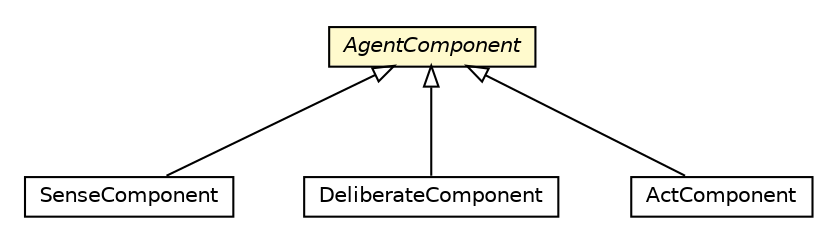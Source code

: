#!/usr/local/bin/dot
#
# Class diagram 
# Generated by UMLGraph version R5_6 (http://www.umlgraph.org/)
#

digraph G {
	edge [fontname="Helvetica",fontsize=10,labelfontname="Helvetica",labelfontsize=10];
	node [fontname="Helvetica",fontsize=10,shape=plaintext];
	nodesep=0.25;
	ranksep=0.5;
	// jason.infra.components.SenseComponent
	c9956 [label=<<table title="jason.infra.components.SenseComponent" border="0" cellborder="1" cellspacing="0" cellpadding="2" port="p" href="./SenseComponent.html">
		<tr><td><table border="0" cellspacing="0" cellpadding="1">
<tr><td align="center" balign="center"> SenseComponent </td></tr>
		</table></td></tr>
		</table>>, URL="./SenseComponent.html", fontname="Helvetica", fontcolor="black", fontsize=10.0];
	// jason.infra.components.DeliberateComponent
	c9957 [label=<<table title="jason.infra.components.DeliberateComponent" border="0" cellborder="1" cellspacing="0" cellpadding="2" port="p" href="./DeliberateComponent.html">
		<tr><td><table border="0" cellspacing="0" cellpadding="1">
<tr><td align="center" balign="center"> DeliberateComponent </td></tr>
		</table></td></tr>
		</table>>, URL="./DeliberateComponent.html", fontname="Helvetica", fontcolor="black", fontsize=10.0];
	// jason.infra.components.AgentComponent
	c9959 [label=<<table title="jason.infra.components.AgentComponent" border="0" cellborder="1" cellspacing="0" cellpadding="2" port="p" bgcolor="lemonChiffon" href="./AgentComponent.html">
		<tr><td><table border="0" cellspacing="0" cellpadding="1">
<tr><td align="center" balign="center"><font face="Helvetica-Oblique"> AgentComponent </font></td></tr>
		</table></td></tr>
		</table>>, URL="./AgentComponent.html", fontname="Helvetica", fontcolor="black", fontsize=10.0];
	// jason.infra.components.ActComponent
	c9960 [label=<<table title="jason.infra.components.ActComponent" border="0" cellborder="1" cellspacing="0" cellpadding="2" port="p" href="./ActComponent.html">
		<tr><td><table border="0" cellspacing="0" cellpadding="1">
<tr><td align="center" balign="center"> ActComponent </td></tr>
		</table></td></tr>
		</table>>, URL="./ActComponent.html", fontname="Helvetica", fontcolor="black", fontsize=10.0];
	//jason.infra.components.SenseComponent extends jason.infra.components.AgentComponent
	c9959:p -> c9956:p [dir=back,arrowtail=empty];
	//jason.infra.components.DeliberateComponent extends jason.infra.components.AgentComponent
	c9959:p -> c9957:p [dir=back,arrowtail=empty];
	//jason.infra.components.ActComponent extends jason.infra.components.AgentComponent
	c9959:p -> c9960:p [dir=back,arrowtail=empty];
}

